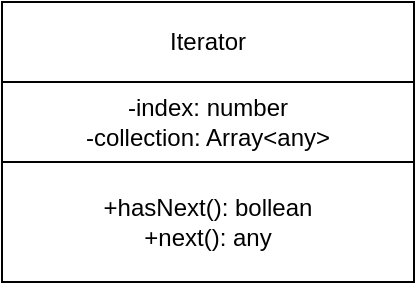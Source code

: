 <mxfile>
    <diagram id="NMh-mGcWDO-Jr0XoFhyD" name="Page-1">
        <mxGraphModel dx="519" dy="617" grid="1" gridSize="10" guides="1" tooltips="1" connect="1" arrows="1" fold="1" page="1" pageScale="1" pageWidth="827" pageHeight="1169" math="0" shadow="0">
            <root>
                <mxCell id="0"/>
                <mxCell id="1" parent="0"/>
                <mxCell id="2" value="Iterator" style="rounded=0;whiteSpace=wrap;html=1;" parent="1" vertex="1">
                    <mxGeometry x="354" y="515" width="206" height="40" as="geometry"/>
                </mxCell>
                <mxCell id="3" value="-index: number&lt;br&gt;-collection: Array&amp;lt;any&amp;gt;" style="rounded=0;whiteSpace=wrap;html=1;" parent="1" vertex="1">
                    <mxGeometry x="354" y="555" width="206" height="40" as="geometry"/>
                </mxCell>
                <mxCell id="4" value="+hasNext(): bollean&lt;br&gt;+next(): any" style="rounded=0;whiteSpace=wrap;html=1;" parent="1" vertex="1">
                    <mxGeometry x="354" y="595" width="206" height="60" as="geometry"/>
                </mxCell>
            </root>
        </mxGraphModel>
    </diagram>
</mxfile>